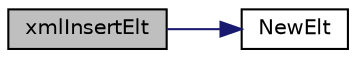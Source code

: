 digraph "xmlInsertElt"
{
  edge [fontname="Helvetica",fontsize="10",labelfontname="Helvetica",labelfontsize="10"];
  node [fontname="Helvetica",fontsize="10",shape=record];
  rankdir="LR";
  Node1 [label="xmlInsertElt",height=0.2,width=0.4,color="black", fillcolor="grey75", style="filled", fontcolor="black"];
  Node1 -> Node2 [color="midnightblue",fontsize="10",style="solid",fontname="Helvetica"];
  Node2 [label="NewElt",height=0.2,width=0.4,color="black", fillcolor="white", style="filled",URL="$xml_8cpp.html#a54547ca1c533e2c79f011f7018b0c86d"];
}
